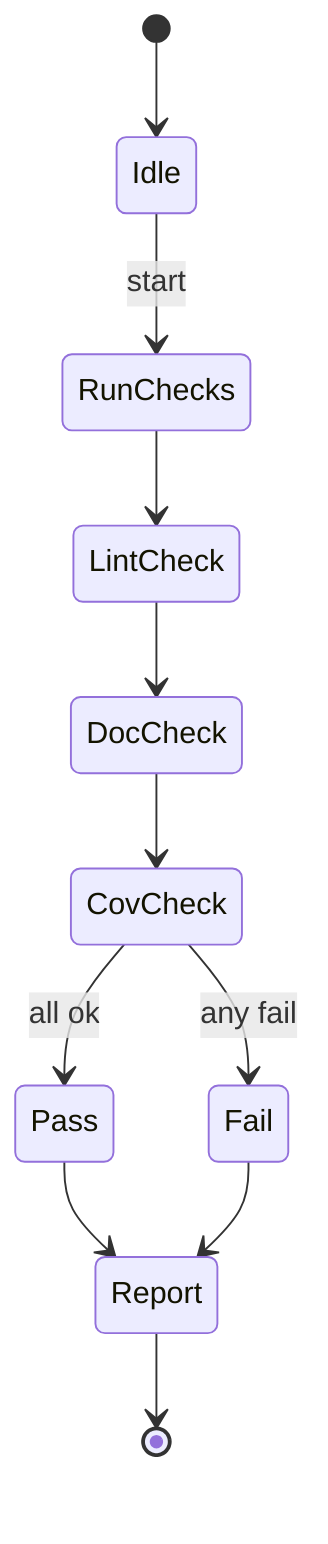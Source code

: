 stateDiagram-v2
  [*] --> Idle
  Idle --> RunChecks: start
  RunChecks --> LintCheck
  LintCheck --> DocCheck
  DocCheck --> CovCheck
  CovCheck --> Pass: all ok
  CovCheck --> Fail: any fail
  Pass --> Report
  Fail --> Report
  Report --> [*]